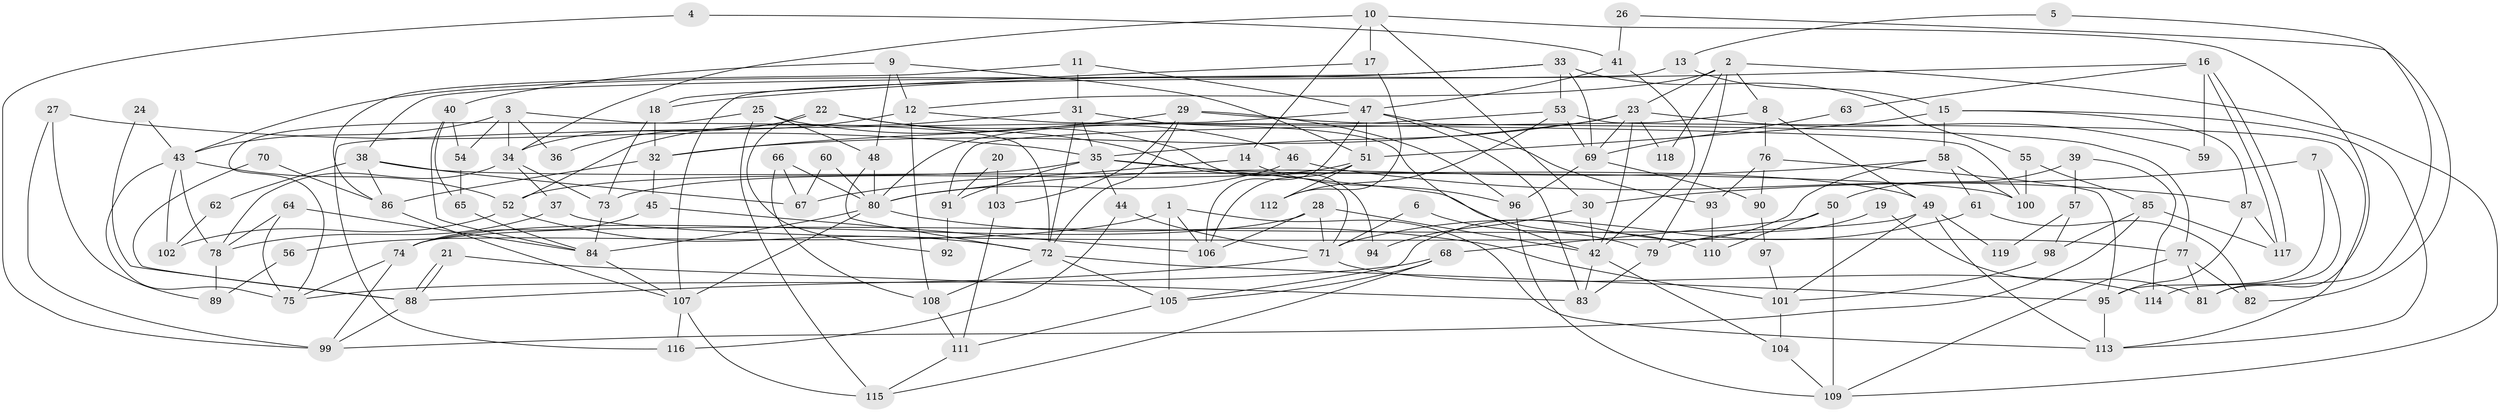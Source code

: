 // Generated by graph-tools (version 1.1) at 2025/14/03/09/25 04:14:51]
// undirected, 119 vertices, 238 edges
graph export_dot {
graph [start="1"]
  node [color=gray90,style=filled];
  1;
  2;
  3;
  4;
  5;
  6;
  7;
  8;
  9;
  10;
  11;
  12;
  13;
  14;
  15;
  16;
  17;
  18;
  19;
  20;
  21;
  22;
  23;
  24;
  25;
  26;
  27;
  28;
  29;
  30;
  31;
  32;
  33;
  34;
  35;
  36;
  37;
  38;
  39;
  40;
  41;
  42;
  43;
  44;
  45;
  46;
  47;
  48;
  49;
  50;
  51;
  52;
  53;
  54;
  55;
  56;
  57;
  58;
  59;
  60;
  61;
  62;
  63;
  64;
  65;
  66;
  67;
  68;
  69;
  70;
  71;
  72;
  73;
  74;
  75;
  76;
  77;
  78;
  79;
  80;
  81;
  82;
  83;
  84;
  85;
  86;
  87;
  88;
  89;
  90;
  91;
  92;
  93;
  94;
  95;
  96;
  97;
  98;
  99;
  100;
  101;
  102;
  103;
  104;
  105;
  106;
  107;
  108;
  109;
  110;
  111;
  112;
  113;
  114;
  115;
  116;
  117;
  118;
  119;
  1 -- 105;
  1 -- 113;
  1 -- 56;
  1 -- 106;
  2 -- 23;
  2 -- 12;
  2 -- 8;
  2 -- 79;
  2 -- 109;
  2 -- 118;
  3 -- 34;
  3 -- 43;
  3 -- 36;
  3 -- 54;
  3 -- 72;
  4 -- 99;
  4 -- 41;
  5 -- 81;
  5 -- 13;
  6 -- 79;
  6 -- 71;
  7 -- 95;
  7 -- 30;
  7 -- 114;
  8 -- 76;
  8 -- 49;
  8 -- 91;
  9 -- 40;
  9 -- 48;
  9 -- 12;
  9 -- 51;
  10 -- 14;
  10 -- 17;
  10 -- 30;
  10 -- 34;
  10 -- 81;
  11 -- 31;
  11 -- 47;
  11 -- 86;
  12 -- 100;
  12 -- 36;
  12 -- 108;
  13 -- 107;
  13 -- 15;
  14 -- 96;
  14 -- 67;
  15 -- 58;
  15 -- 51;
  15 -- 87;
  15 -- 113;
  16 -- 117;
  16 -- 117;
  16 -- 18;
  16 -- 59;
  16 -- 63;
  17 -- 112;
  17 -- 18;
  18 -- 32;
  18 -- 73;
  19 -- 79;
  19 -- 81;
  20 -- 103;
  20 -- 91;
  21 -- 83;
  21 -- 88;
  21 -- 88;
  22 -- 34;
  22 -- 71;
  22 -- 92;
  22 -- 94;
  23 -- 32;
  23 -- 69;
  23 -- 35;
  23 -- 42;
  23 -- 59;
  23 -- 118;
  24 -- 43;
  24 -- 88;
  25 -- 75;
  25 -- 115;
  25 -- 46;
  25 -- 48;
  26 -- 41;
  26 -- 82;
  27 -- 35;
  27 -- 99;
  27 -- 89;
  28 -- 106;
  28 -- 42;
  28 -- 71;
  28 -- 74;
  29 -- 77;
  29 -- 72;
  29 -- 32;
  29 -- 96;
  29 -- 103;
  30 -- 42;
  30 -- 94;
  31 -- 52;
  31 -- 35;
  31 -- 42;
  31 -- 72;
  32 -- 45;
  32 -- 86;
  33 -- 53;
  33 -- 43;
  33 -- 38;
  33 -- 55;
  33 -- 69;
  34 -- 73;
  34 -- 37;
  34 -- 78;
  35 -- 49;
  35 -- 44;
  35 -- 52;
  35 -- 91;
  35 -- 110;
  37 -- 78;
  37 -- 77;
  38 -- 86;
  38 -- 62;
  38 -- 67;
  38 -- 100;
  39 -- 50;
  39 -- 114;
  39 -- 57;
  40 -- 84;
  40 -- 65;
  40 -- 54;
  41 -- 42;
  41 -- 47;
  42 -- 83;
  42 -- 104;
  43 -- 75;
  43 -- 52;
  43 -- 78;
  43 -- 102;
  44 -- 71;
  44 -- 116;
  45 -- 74;
  45 -- 106;
  46 -- 80;
  46 -- 87;
  47 -- 106;
  47 -- 116;
  47 -- 51;
  47 -- 83;
  47 -- 93;
  48 -- 72;
  48 -- 80;
  49 -- 113;
  49 -- 74;
  49 -- 101;
  49 -- 119;
  50 -- 109;
  50 -- 68;
  50 -- 110;
  51 -- 73;
  51 -- 106;
  51 -- 112;
  52 -- 72;
  52 -- 102;
  53 -- 113;
  53 -- 80;
  53 -- 69;
  53 -- 112;
  54 -- 65;
  55 -- 100;
  55 -- 85;
  56 -- 89;
  57 -- 98;
  57 -- 119;
  58 -- 80;
  58 -- 105;
  58 -- 61;
  58 -- 100;
  60 -- 80;
  60 -- 67;
  61 -- 71;
  61 -- 82;
  62 -- 102;
  63 -- 69;
  64 -- 78;
  64 -- 84;
  64 -- 75;
  65 -- 84;
  66 -- 80;
  66 -- 108;
  66 -- 67;
  68 -- 105;
  68 -- 75;
  68 -- 115;
  69 -- 90;
  69 -- 96;
  70 -- 86;
  70 -- 88;
  71 -- 88;
  71 -- 114;
  72 -- 95;
  72 -- 105;
  72 -- 108;
  73 -- 84;
  74 -- 75;
  74 -- 99;
  76 -- 95;
  76 -- 93;
  76 -- 90;
  77 -- 109;
  77 -- 81;
  77 -- 82;
  78 -- 89;
  79 -- 83;
  80 -- 101;
  80 -- 84;
  80 -- 107;
  84 -- 107;
  85 -- 117;
  85 -- 98;
  85 -- 99;
  86 -- 107;
  87 -- 95;
  87 -- 117;
  88 -- 99;
  90 -- 97;
  91 -- 92;
  93 -- 110;
  95 -- 113;
  96 -- 109;
  97 -- 101;
  98 -- 101;
  101 -- 104;
  103 -- 111;
  104 -- 109;
  105 -- 111;
  107 -- 115;
  107 -- 116;
  108 -- 111;
  111 -- 115;
}
